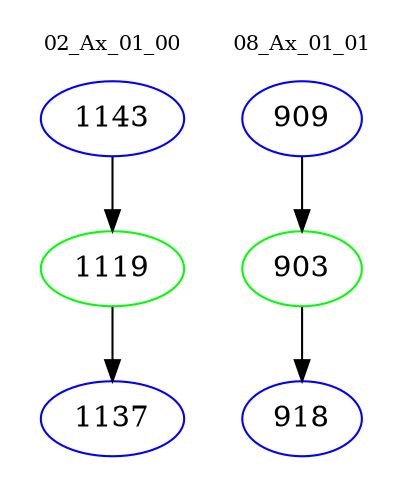 digraph{
subgraph cluster_0 {
color = white
label = "02_Ax_01_00";
fontsize=10;
T0_1143 [label="1143", color="blue"]
T0_1143 -> T0_1119 [color="black"]
T0_1119 [label="1119", color="green"]
T0_1119 -> T0_1137 [color="black"]
T0_1137 [label="1137", color="blue"]
}
subgraph cluster_1 {
color = white
label = "08_Ax_01_01";
fontsize=10;
T1_909 [label="909", color="blue"]
T1_909 -> T1_903 [color="black"]
T1_903 [label="903", color="green"]
T1_903 -> T1_918 [color="black"]
T1_918 [label="918", color="blue"]
}
}
